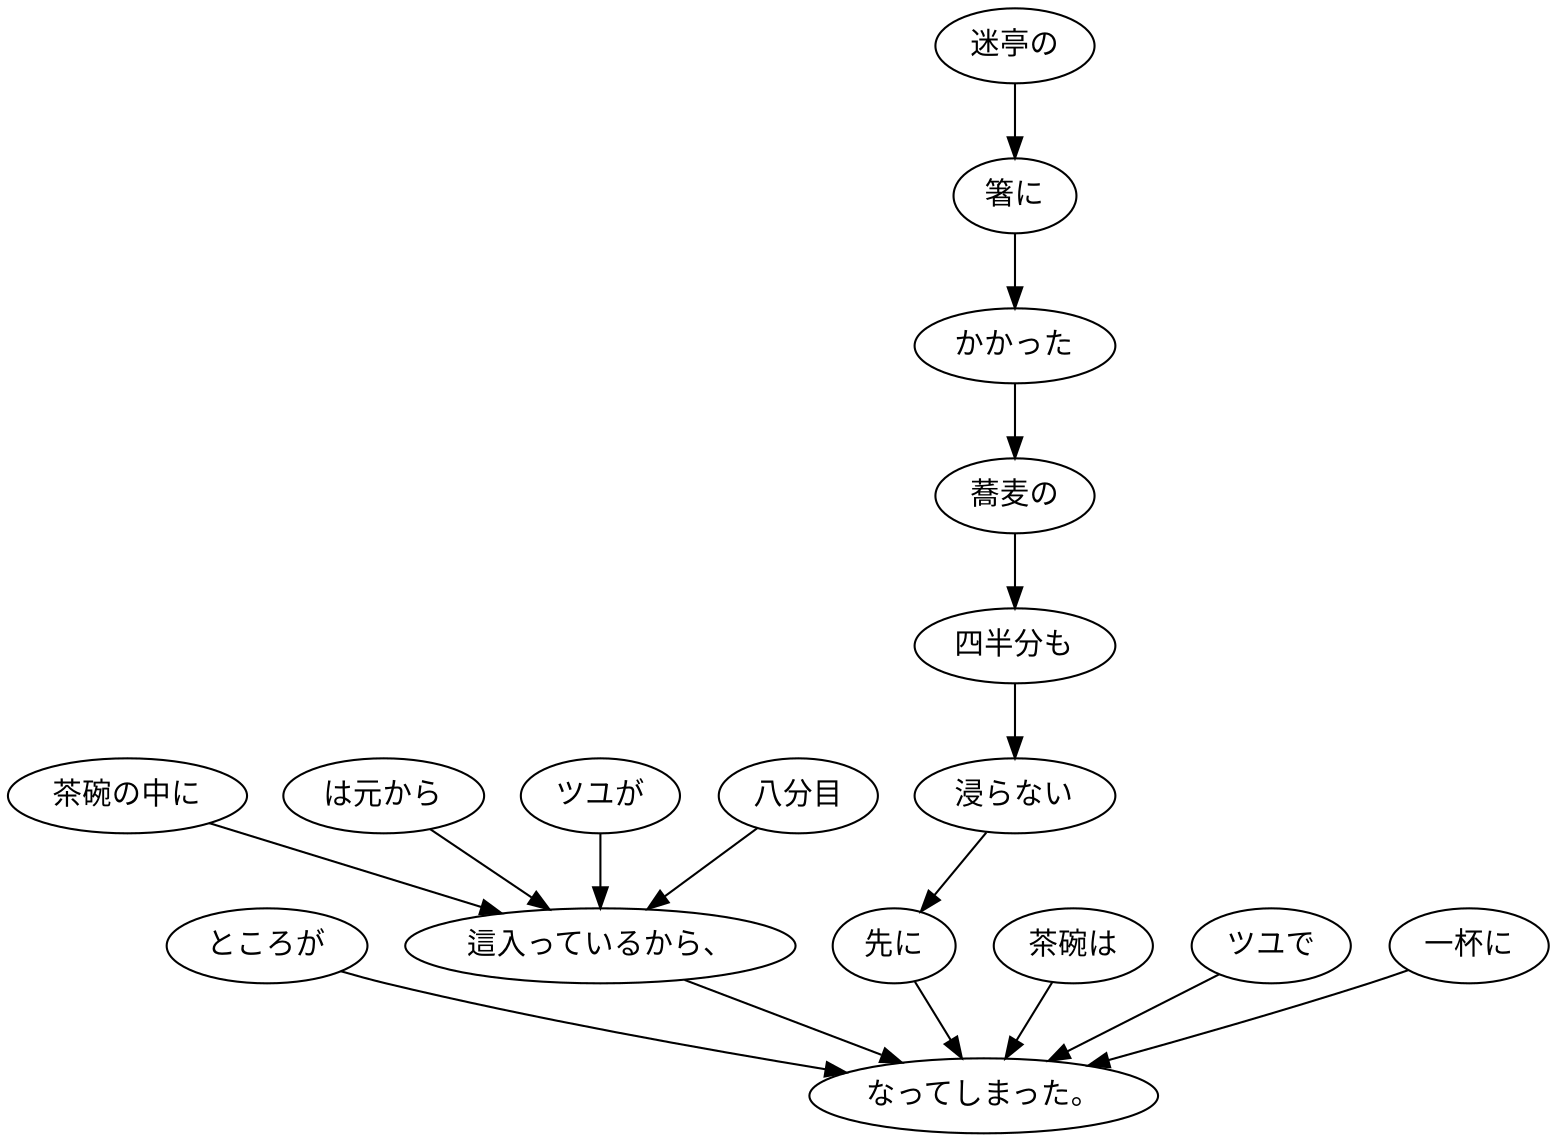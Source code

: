 digraph graph3531 {
	node0 [label="ところが"];
	node1 [label="茶碗の中に"];
	node2 [label="は元から"];
	node3 [label="ツユが"];
	node4 [label="八分目"];
	node5 [label="這入っているから、"];
	node6 [label="迷亭の"];
	node7 [label="箸に"];
	node8 [label="かかった"];
	node9 [label="蕎麦の"];
	node10 [label="四半分も"];
	node11 [label="浸らない"];
	node12 [label="先に"];
	node13 [label="茶碗は"];
	node14 [label="ツユで"];
	node15 [label="一杯に"];
	node16 [label="なってしまった。"];
	node0 -> node16;
	node1 -> node5;
	node2 -> node5;
	node3 -> node5;
	node4 -> node5;
	node5 -> node16;
	node6 -> node7;
	node7 -> node8;
	node8 -> node9;
	node9 -> node10;
	node10 -> node11;
	node11 -> node12;
	node12 -> node16;
	node13 -> node16;
	node14 -> node16;
	node15 -> node16;
}
